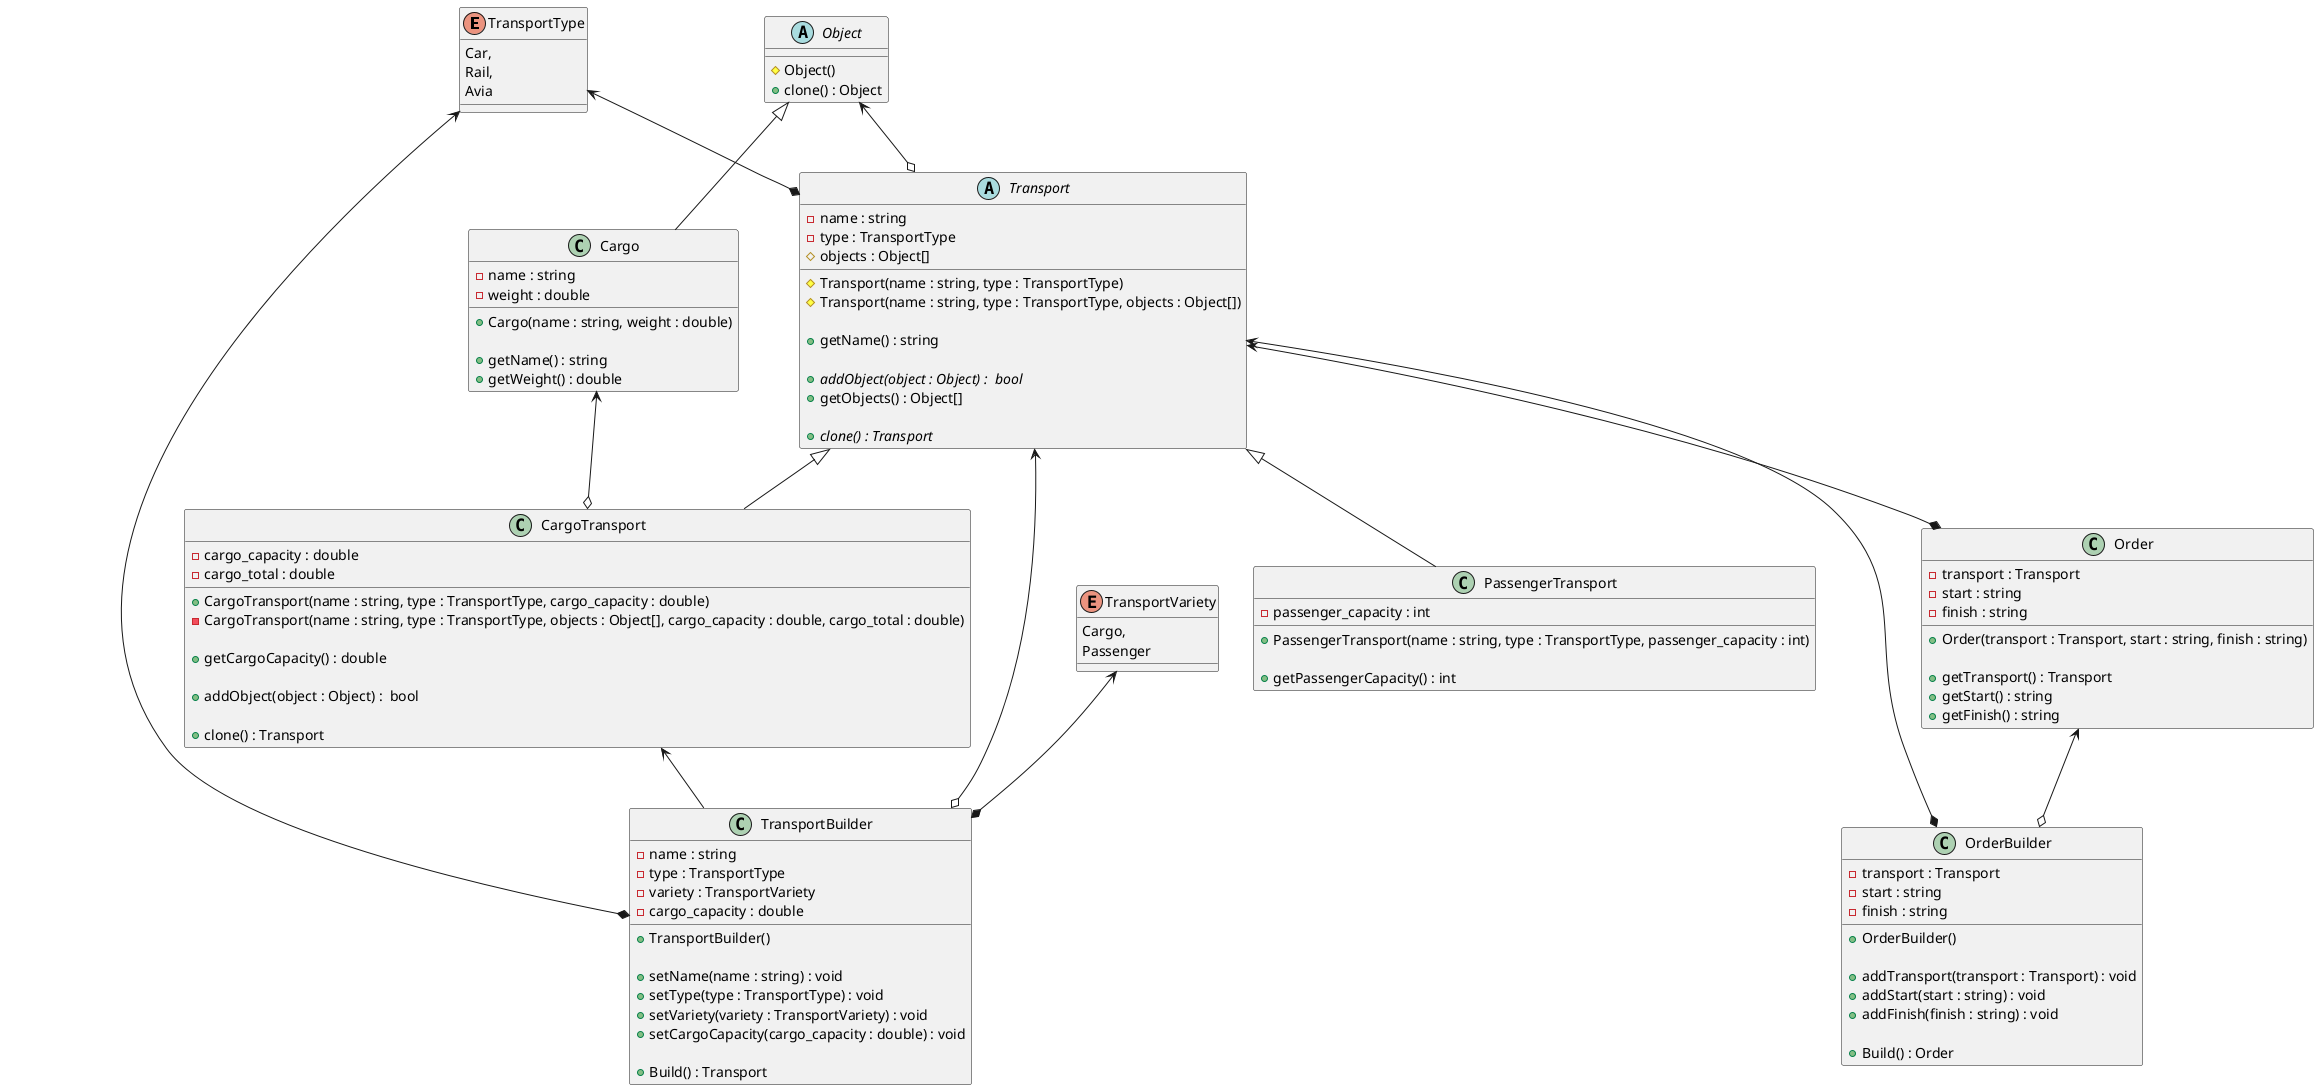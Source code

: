 @startuml
'https://plantuml.com/class-diagram

enum TransportType {
Car,
Rail,
Avia
}

abstract class Object {
# Object()
+ clone() : Object
}

Object <|-- Cargo
class Cargo {
- name : string
- weight : double

+ Cargo(name : string, weight : double)

+ getName() : string
+ getWeight() : double
}


TransportType <--* Transport
Object <--o Transport
abstract class Transport {
- name : string
- type : TransportType
# objects : Object[]

# Transport(name : string, type : TransportType)
# Transport(name : string, type : TransportType, objects : Object[])

+ getName() : string

+ {abstract} addObject(object : Object) :  bool
+ getObjects() : Object[]

+ {abstract} clone() : Transport
}

Transport <|-- CargoTransport
Cargo <--o CargoTransport
class CargoTransport {
- cargo_capacity : double
- cargo_total : double

+ CargoTransport(name : string, type : TransportType, cargo_capacity : double)
- CargoTransport(name : string, type : TransportType, objects : Object[], cargo_capacity : double, cargo_total : double)

+ getCargoCapacity() : double

+ addObject(object : Object) :  bool

+ clone() : Transport
}

Transport <|-- PassengerTransport
class PassengerTransport {
- passenger_capacity : int

+ PassengerTransport(name : string, type : TransportType, passenger_capacity : int)

+ getPassengerCapacity() : int
}

Transport <--* Order
class Order {
- transport : Transport
- start : string
- finish : string

+ Order(transport : Transport, start : string, finish : string)

+ getTransport() : Transport
+ getStart() : string
+ getFinish() : string
}

Transport <--* OrderBuilder
Order <--o OrderBuilder
class OrderBuilder{
- transport : Transport
- start : string
- finish : string

+ OrderBuilder()

+ addTransport(transport : Transport) : void
+ addStart(start : string) : void
+ addFinish(finish : string) : void

+ Build() : Order
}

enum TransportVariety {
Cargo,
Passenger
}


Transport <--o TransportBuilder
TransportType <--* TransportBuilder
TransportVariety <--* TransportBuilder
CargoTransport <-- TransportBuilder
class TransportBuilder {
- name : string
- type : TransportType
- variety : TransportVariety
- cargo_capacity : double

+ TransportBuilder()

+ setName(name : string) : void
+ setType(type : TransportType) : void
+ setVariety(variety : TransportVariety) : void
+ setCargoCapacity(cargo_capacity : double) : void

+ Build() : Transport
}

@enduml